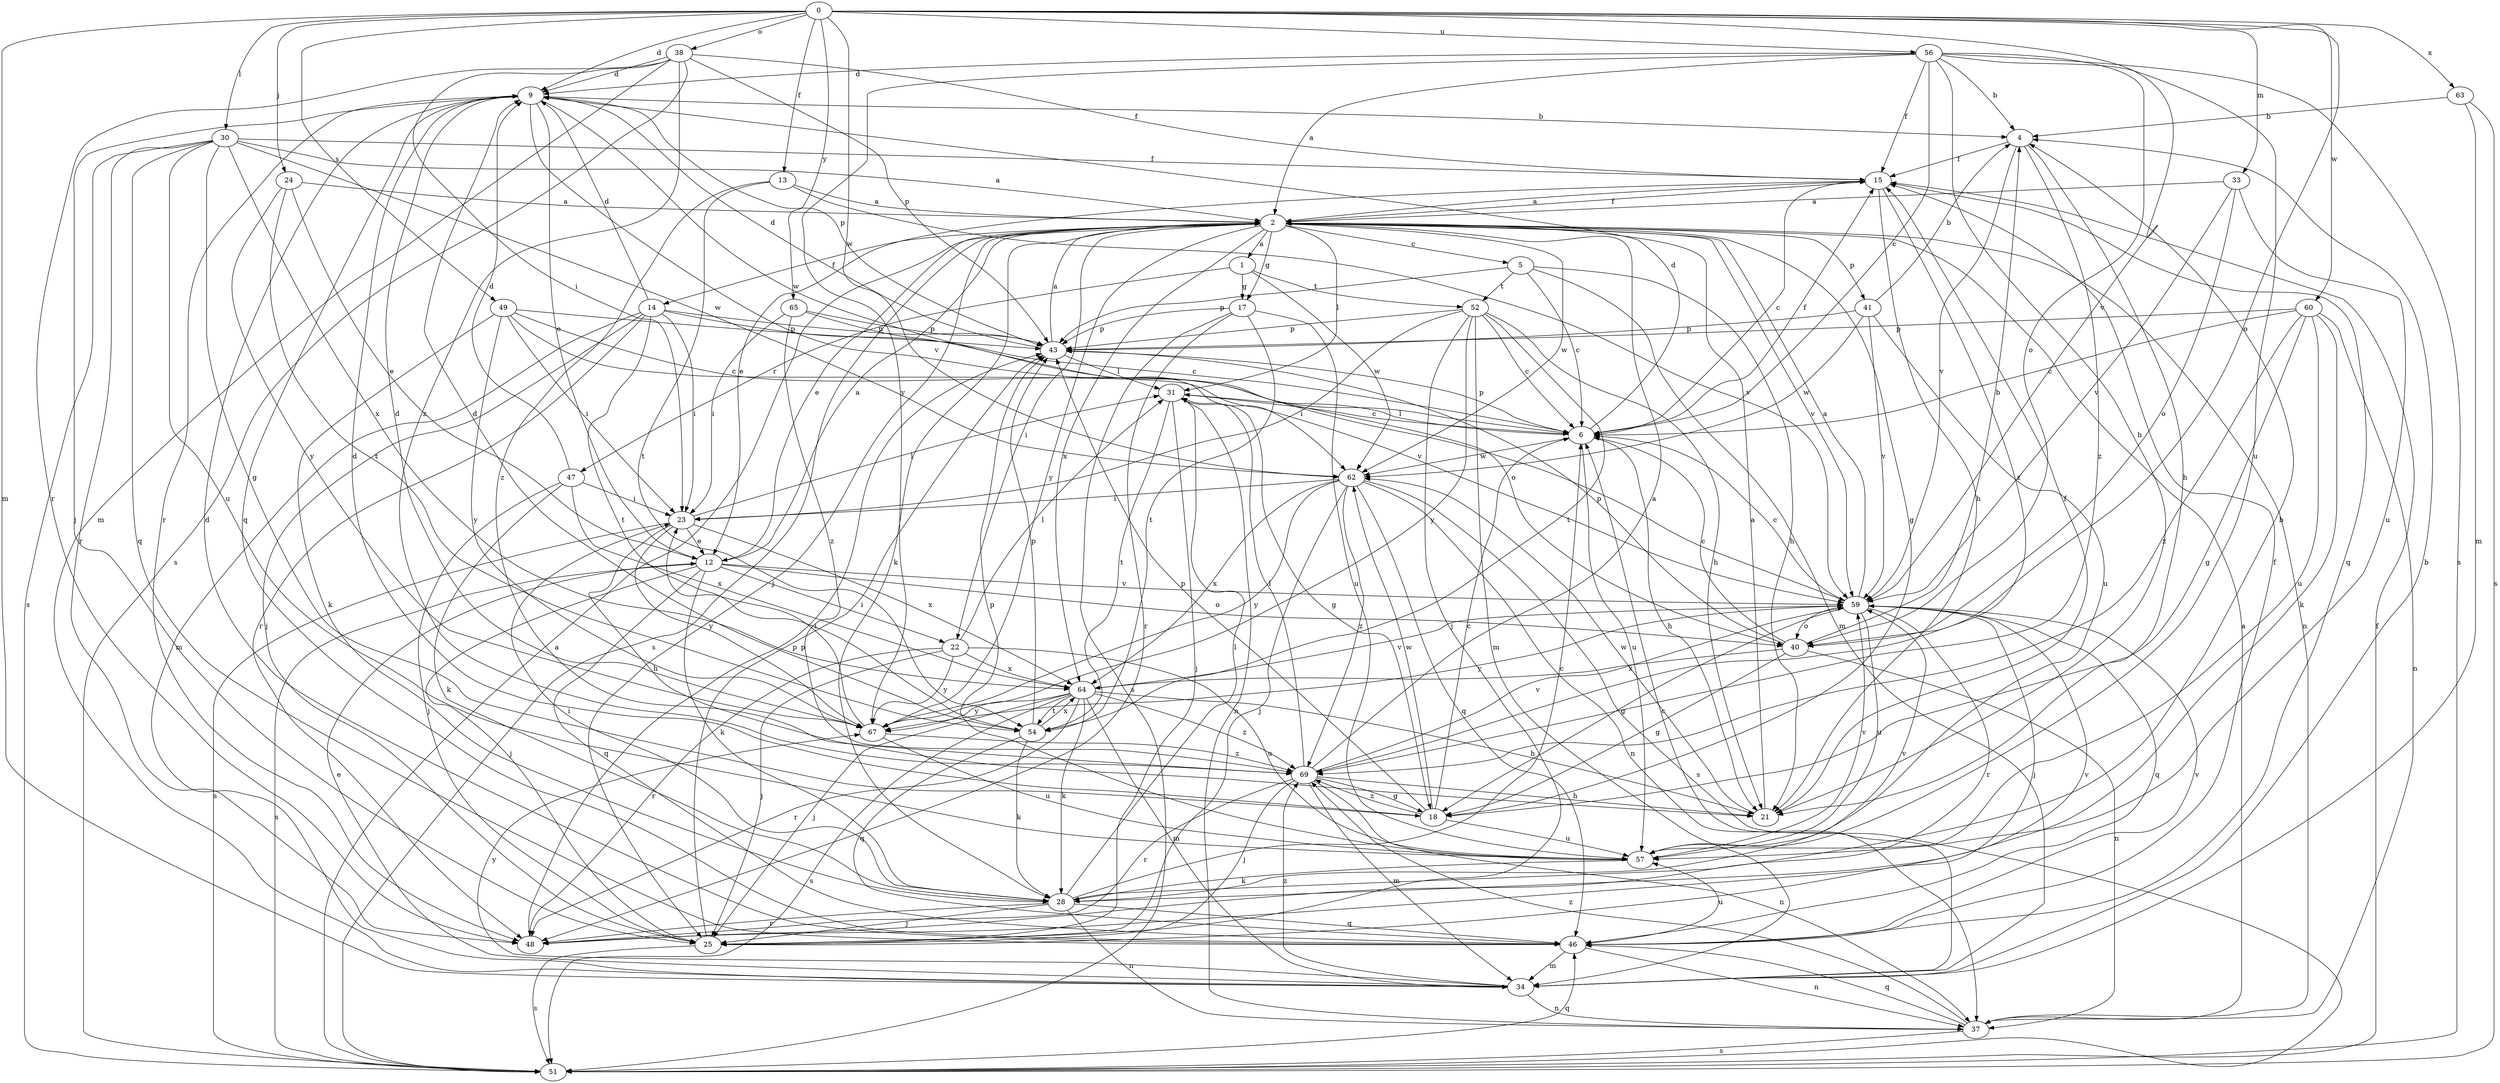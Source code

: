 strict digraph  {
0;
1;
2;
4;
5;
6;
9;
12;
13;
14;
15;
17;
18;
21;
22;
23;
24;
25;
28;
30;
31;
33;
34;
37;
38;
40;
41;
43;
46;
47;
48;
49;
51;
52;
54;
56;
57;
59;
60;
62;
63;
64;
65;
67;
69;
0 -> 9  [label=d];
0 -> 13  [label=f];
0 -> 24  [label=j];
0 -> 30  [label=l];
0 -> 33  [label=m];
0 -> 34  [label=m];
0 -> 38  [label=o];
0 -> 40  [label=o];
0 -> 49  [label=s];
0 -> 56  [label=u];
0 -> 59  [label=v];
0 -> 60  [label=w];
0 -> 62  [label=w];
0 -> 63  [label=x];
0 -> 65  [label=y];
1 -> 17  [label=g];
1 -> 47  [label=r];
1 -> 52  [label=t];
1 -> 62  [label=w];
2 -> 1  [label=a];
2 -> 5  [label=c];
2 -> 12  [label=e];
2 -> 14  [label=f];
2 -> 15  [label=f];
2 -> 17  [label=g];
2 -> 18  [label=g];
2 -> 22  [label=i];
2 -> 25  [label=j];
2 -> 28  [label=k];
2 -> 31  [label=l];
2 -> 37  [label=n];
2 -> 41  [label=p];
2 -> 51  [label=s];
2 -> 59  [label=v];
2 -> 62  [label=w];
2 -> 64  [label=x];
2 -> 67  [label=y];
4 -> 15  [label=f];
4 -> 21  [label=h];
4 -> 59  [label=v];
4 -> 69  [label=z];
5 -> 6  [label=c];
5 -> 21  [label=h];
5 -> 34  [label=m];
5 -> 43  [label=p];
5 -> 52  [label=t];
6 -> 9  [label=d];
6 -> 15  [label=f];
6 -> 21  [label=h];
6 -> 31  [label=l];
6 -> 43  [label=p];
6 -> 57  [label=u];
6 -> 62  [label=w];
9 -> 4  [label=b];
9 -> 12  [label=e];
9 -> 25  [label=j];
9 -> 43  [label=p];
9 -> 46  [label=q];
9 -> 48  [label=r];
9 -> 59  [label=v];
9 -> 62  [label=w];
12 -> 2  [label=a];
12 -> 22  [label=i];
12 -> 25  [label=j];
12 -> 28  [label=k];
12 -> 40  [label=o];
12 -> 46  [label=q];
12 -> 51  [label=s];
12 -> 59  [label=v];
13 -> 2  [label=a];
13 -> 54  [label=t];
13 -> 59  [label=v];
13 -> 69  [label=z];
14 -> 6  [label=c];
14 -> 9  [label=d];
14 -> 23  [label=i];
14 -> 25  [label=j];
14 -> 34  [label=m];
14 -> 43  [label=p];
14 -> 48  [label=r];
14 -> 54  [label=t];
15 -> 2  [label=a];
15 -> 6  [label=c];
15 -> 12  [label=e];
15 -> 21  [label=h];
15 -> 46  [label=q];
15 -> 69  [label=z];
17 -> 43  [label=p];
17 -> 48  [label=r];
17 -> 51  [label=s];
17 -> 54  [label=t];
17 -> 57  [label=u];
18 -> 6  [label=c];
18 -> 9  [label=d];
18 -> 43  [label=p];
18 -> 57  [label=u];
18 -> 62  [label=w];
18 -> 69  [label=z];
21 -> 2  [label=a];
21 -> 15  [label=f];
21 -> 62  [label=w];
22 -> 25  [label=j];
22 -> 31  [label=l];
22 -> 48  [label=r];
22 -> 57  [label=u];
22 -> 64  [label=x];
22 -> 67  [label=y];
23 -> 12  [label=e];
23 -> 21  [label=h];
23 -> 31  [label=l];
23 -> 51  [label=s];
23 -> 64  [label=x];
23 -> 67  [label=y];
24 -> 2  [label=a];
24 -> 12  [label=e];
24 -> 54  [label=t];
24 -> 67  [label=y];
25 -> 43  [label=p];
25 -> 51  [label=s];
28 -> 4  [label=b];
28 -> 6  [label=c];
28 -> 23  [label=i];
28 -> 25  [label=j];
28 -> 31  [label=l];
28 -> 37  [label=n];
28 -> 46  [label=q];
28 -> 48  [label=r];
28 -> 59  [label=v];
30 -> 2  [label=a];
30 -> 15  [label=f];
30 -> 18  [label=g];
30 -> 46  [label=q];
30 -> 48  [label=r];
30 -> 51  [label=s];
30 -> 57  [label=u];
30 -> 62  [label=w];
30 -> 64  [label=x];
31 -> 6  [label=c];
31 -> 18  [label=g];
31 -> 25  [label=j];
31 -> 37  [label=n];
31 -> 54  [label=t];
33 -> 2  [label=a];
33 -> 40  [label=o];
33 -> 57  [label=u];
33 -> 59  [label=v];
34 -> 4  [label=b];
34 -> 6  [label=c];
34 -> 12  [label=e];
34 -> 37  [label=n];
34 -> 67  [label=y];
34 -> 69  [label=z];
37 -> 2  [label=a];
37 -> 46  [label=q];
37 -> 51  [label=s];
37 -> 69  [label=z];
38 -> 9  [label=d];
38 -> 15  [label=f];
38 -> 23  [label=i];
38 -> 34  [label=m];
38 -> 43  [label=p];
38 -> 48  [label=r];
38 -> 51  [label=s];
38 -> 69  [label=z];
40 -> 4  [label=b];
40 -> 6  [label=c];
40 -> 18  [label=g];
40 -> 37  [label=n];
40 -> 43  [label=p];
40 -> 64  [label=x];
41 -> 4  [label=b];
41 -> 43  [label=p];
41 -> 57  [label=u];
41 -> 59  [label=v];
41 -> 62  [label=w];
43 -> 2  [label=a];
43 -> 9  [label=d];
43 -> 31  [label=l];
46 -> 9  [label=d];
46 -> 15  [label=f];
46 -> 34  [label=m];
46 -> 37  [label=n];
46 -> 57  [label=u];
46 -> 59  [label=v];
47 -> 9  [label=d];
47 -> 23  [label=i];
47 -> 25  [label=j];
47 -> 28  [label=k];
47 -> 64  [label=x];
48 -> 43  [label=p];
48 -> 59  [label=v];
49 -> 6  [label=c];
49 -> 23  [label=i];
49 -> 28  [label=k];
49 -> 43  [label=p];
49 -> 59  [label=v];
49 -> 67  [label=y];
51 -> 2  [label=a];
51 -> 15  [label=f];
51 -> 46  [label=q];
52 -> 6  [label=c];
52 -> 21  [label=h];
52 -> 23  [label=i];
52 -> 25  [label=j];
52 -> 34  [label=m];
52 -> 43  [label=p];
52 -> 54  [label=t];
52 -> 67  [label=y];
54 -> 9  [label=d];
54 -> 28  [label=k];
54 -> 43  [label=p];
54 -> 46  [label=q];
54 -> 64  [label=x];
56 -> 2  [label=a];
56 -> 4  [label=b];
56 -> 6  [label=c];
56 -> 9  [label=d];
56 -> 15  [label=f];
56 -> 21  [label=h];
56 -> 40  [label=o];
56 -> 51  [label=s];
56 -> 57  [label=u];
56 -> 67  [label=y];
57 -> 28  [label=k];
57 -> 43  [label=p];
57 -> 59  [label=v];
59 -> 2  [label=a];
59 -> 6  [label=c];
59 -> 18  [label=g];
59 -> 25  [label=j];
59 -> 40  [label=o];
59 -> 46  [label=q];
59 -> 48  [label=r];
59 -> 57  [label=u];
59 -> 67  [label=y];
60 -> 6  [label=c];
60 -> 18  [label=g];
60 -> 28  [label=k];
60 -> 37  [label=n];
60 -> 43  [label=p];
60 -> 57  [label=u];
60 -> 69  [label=z];
62 -> 23  [label=i];
62 -> 25  [label=j];
62 -> 37  [label=n];
62 -> 46  [label=q];
62 -> 51  [label=s];
62 -> 64  [label=x];
62 -> 67  [label=y];
62 -> 69  [label=z];
63 -> 4  [label=b];
63 -> 34  [label=m];
63 -> 51  [label=s];
64 -> 21  [label=h];
64 -> 25  [label=j];
64 -> 28  [label=k];
64 -> 34  [label=m];
64 -> 48  [label=r];
64 -> 51  [label=s];
64 -> 54  [label=t];
64 -> 59  [label=v];
64 -> 67  [label=y];
64 -> 69  [label=z];
65 -> 23  [label=i];
65 -> 40  [label=o];
65 -> 43  [label=p];
65 -> 69  [label=z];
67 -> 9  [label=d];
67 -> 23  [label=i];
67 -> 57  [label=u];
67 -> 69  [label=z];
69 -> 2  [label=a];
69 -> 18  [label=g];
69 -> 21  [label=h];
69 -> 25  [label=j];
69 -> 31  [label=l];
69 -> 34  [label=m];
69 -> 37  [label=n];
69 -> 48  [label=r];
69 -> 59  [label=v];
}

